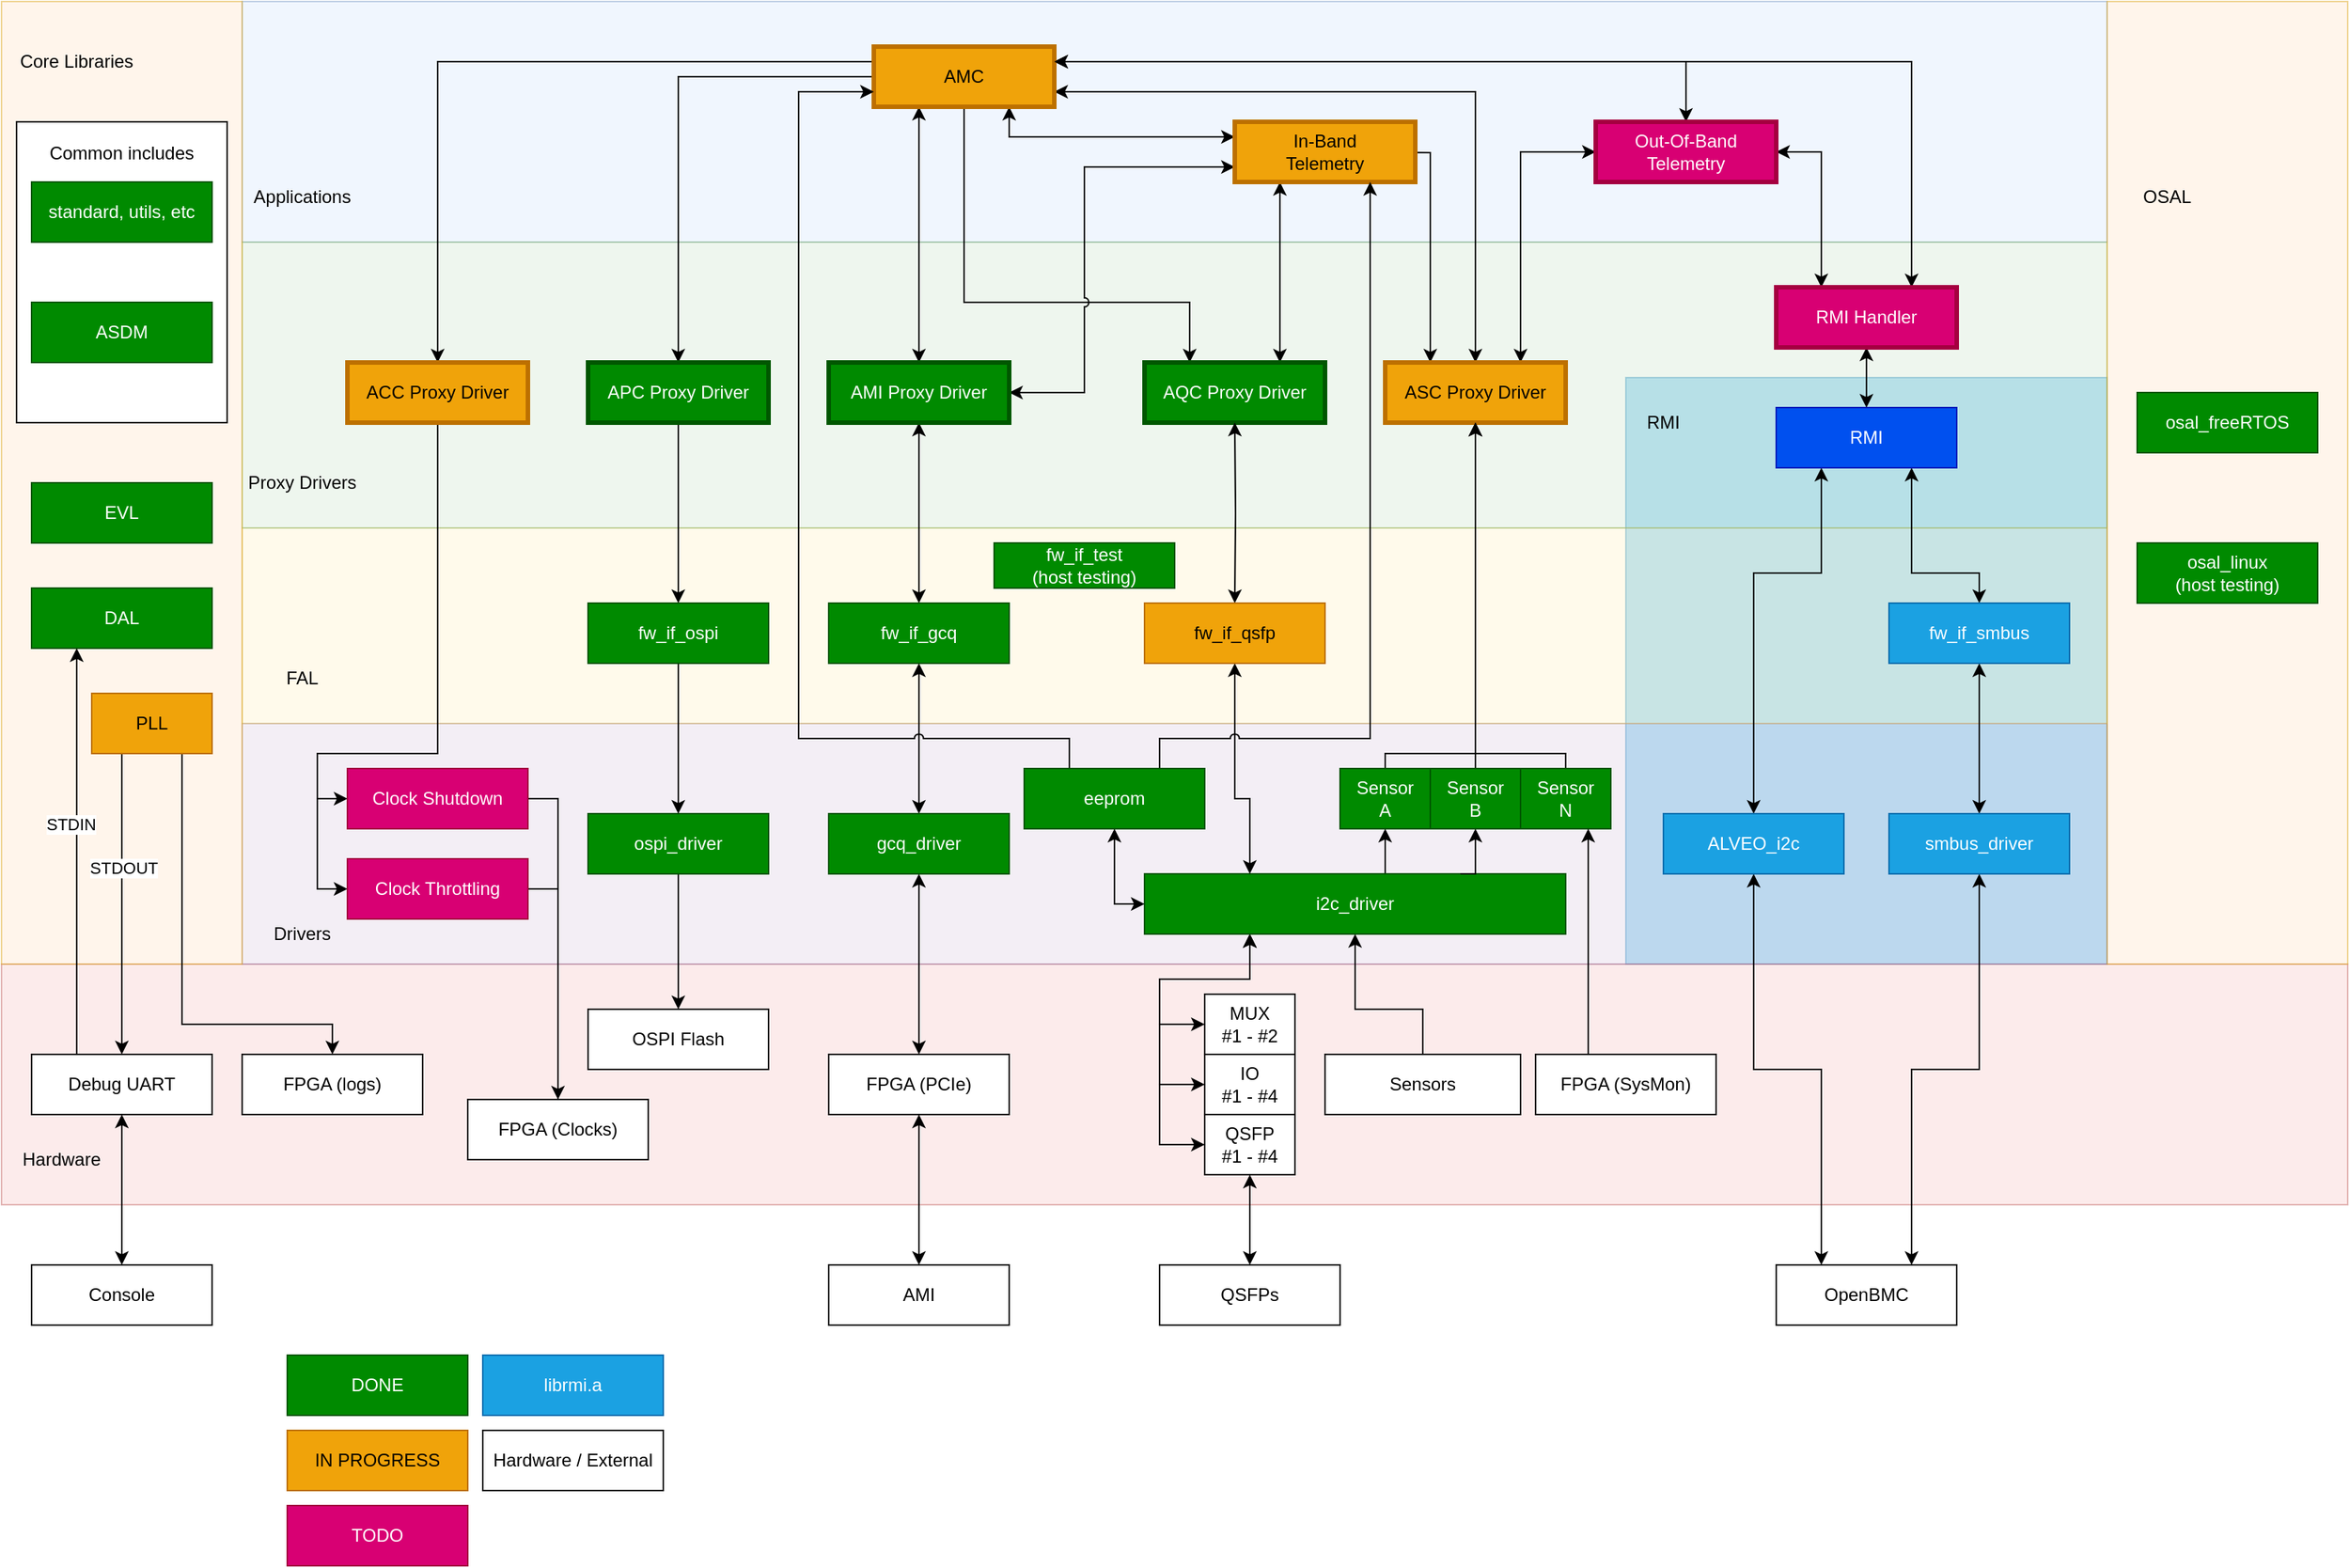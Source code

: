 <mxfile version="21.7.5" type="device">
  <diagram name="Page-1" id="Su-qgxizw550AA2JrJeI">
    <mxGraphModel dx="2458" dy="1188" grid="1" gridSize="10" guides="1" tooltips="1" connect="1" arrows="1" fold="1" page="0" pageScale="1" pageWidth="850" pageHeight="1100" math="0" shadow="0">
      <root>
        <mxCell id="0" />
        <mxCell id="1" parent="0" />
        <mxCell id="9PA5BvaVQ5GI3hkSQsrU-1" value="" style="rounded=0;whiteSpace=wrap;html=1;fillColor=#1ba1e2;strokeColor=#006EAF;opacity=40;fontColor=#ffffff;" vertex="1" parent="1">
          <mxGeometry x="840" y="320" width="320" height="390" as="geometry" />
        </mxCell>
        <mxCell id="9PA5BvaVQ5GI3hkSQsrU-2" value="" style="rounded=0;whiteSpace=wrap;html=1;fillColor=#f8cecc;opacity=40;strokeColor=#b85450;" vertex="1" parent="1">
          <mxGeometry x="-240" y="710" width="1560" height="160" as="geometry" />
        </mxCell>
        <mxCell id="9PA5BvaVQ5GI3hkSQsrU-3" value="" style="rounded=0;whiteSpace=wrap;html=1;fillColor=#dae8fc;opacity=40;strokeColor=#6c8ebf;" vertex="1" parent="1">
          <mxGeometry x="-80" y="70" width="1240" height="160" as="geometry" />
        </mxCell>
        <mxCell id="9PA5BvaVQ5GI3hkSQsrU-4" value="" style="rounded=0;whiteSpace=wrap;html=1;fillColor=#e1d5e7;opacity=40;strokeColor=#9673a6;" vertex="1" parent="1">
          <mxGeometry x="-80" y="550" width="1240" height="160" as="geometry" />
        </mxCell>
        <mxCell id="9PA5BvaVQ5GI3hkSQsrU-5" value="" style="rounded=0;whiteSpace=wrap;html=1;fillColor=#fff2cc;opacity=40;strokeColor=#d6b656;" vertex="1" parent="1">
          <mxGeometry x="-80" y="420" width="1240" height="130" as="geometry" />
        </mxCell>
        <mxCell id="9PA5BvaVQ5GI3hkSQsrU-6" value="" style="rounded=0;whiteSpace=wrap;html=1;fillColor=#d5e8d4;opacity=40;strokeColor=#82b366;" vertex="1" parent="1">
          <mxGeometry x="-80" y="230" width="1240" height="190" as="geometry" />
        </mxCell>
        <mxCell id="9PA5BvaVQ5GI3hkSQsrU-7" style="edgeStyle=orthogonalEdgeStyle;rounded=0;orthogonalLoop=1;jettySize=auto;html=1;exitX=0;exitY=0.25;exitDx=0;exitDy=0;entryX=0.5;entryY=0;entryDx=0;entryDy=0;" edge="1" parent="1" source="9PA5BvaVQ5GI3hkSQsrU-16" target="9PA5BvaVQ5GI3hkSQsrU-19">
          <mxGeometry relative="1" as="geometry" />
        </mxCell>
        <mxCell id="9PA5BvaVQ5GI3hkSQsrU-8" style="edgeStyle=orthogonalEdgeStyle;rounded=0;orthogonalLoop=1;jettySize=auto;html=1;exitX=0.25;exitY=1;exitDx=0;exitDy=0;entryX=0.5;entryY=0;entryDx=0;entryDy=0;startArrow=classic;startFill=1;" edge="1" parent="1" source="9PA5BvaVQ5GI3hkSQsrU-16" target="9PA5BvaVQ5GI3hkSQsrU-24">
          <mxGeometry relative="1" as="geometry" />
        </mxCell>
        <mxCell id="9PA5BvaVQ5GI3hkSQsrU-9" style="edgeStyle=orthogonalEdgeStyle;rounded=0;orthogonalLoop=1;jettySize=auto;html=1;exitX=0.5;exitY=1;exitDx=0;exitDy=0;entryX=0.25;entryY=0;entryDx=0;entryDy=0;startArrow=none;startFill=0;" edge="1" parent="1" source="9PA5BvaVQ5GI3hkSQsrU-16" target="9PA5BvaVQ5GI3hkSQsrU-55">
          <mxGeometry relative="1" as="geometry">
            <Array as="points">
              <mxPoint x="400" y="270" />
              <mxPoint x="550" y="270" />
            </Array>
          </mxGeometry>
        </mxCell>
        <mxCell id="9PA5BvaVQ5GI3hkSQsrU-10" style="edgeStyle=orthogonalEdgeStyle;rounded=0;orthogonalLoop=1;jettySize=auto;html=1;exitX=0;exitY=0.25;exitDx=0;exitDy=0;entryX=0.5;entryY=0;entryDx=0;entryDy=0;" edge="1" parent="1" source="9PA5BvaVQ5GI3hkSQsrU-16" target="9PA5BvaVQ5GI3hkSQsrU-26">
          <mxGeometry relative="1" as="geometry">
            <Array as="points">
              <mxPoint x="340" y="120" />
              <mxPoint x="210" y="120" />
            </Array>
          </mxGeometry>
        </mxCell>
        <mxCell id="9PA5BvaVQ5GI3hkSQsrU-11" style="edgeStyle=orthogonalEdgeStyle;rounded=0;orthogonalLoop=1;jettySize=auto;html=1;exitX=1;exitY=0.5;exitDx=0;exitDy=0;entryX=0.25;entryY=0;entryDx=0;entryDy=0;startArrow=classic;startFill=1;" edge="1" parent="1" source="9PA5BvaVQ5GI3hkSQsrU-77" target="9PA5BvaVQ5GI3hkSQsrU-66">
          <mxGeometry relative="1" as="geometry">
            <Array as="points">
              <mxPoint x="970" y="170" />
            </Array>
          </mxGeometry>
        </mxCell>
        <mxCell id="9PA5BvaVQ5GI3hkSQsrU-12" style="edgeStyle=orthogonalEdgeStyle;rounded=0;orthogonalLoop=1;jettySize=auto;html=1;exitX=1;exitY=0.5;exitDx=0;exitDy=0;entryX=0.25;entryY=0;entryDx=0;entryDy=0;startArrow=classic;startFill=1;" edge="1" parent="1" target="9PA5BvaVQ5GI3hkSQsrU-21">
          <mxGeometry relative="1" as="geometry">
            <mxPoint x="660" y="170" as="sourcePoint" />
          </mxGeometry>
        </mxCell>
        <mxCell id="9PA5BvaVQ5GI3hkSQsrU-13" style="edgeStyle=orthogonalEdgeStyle;rounded=0;orthogonalLoop=1;jettySize=auto;html=1;exitX=1;exitY=0.25;exitDx=0;exitDy=0;startArrow=classic;startFill=1;" edge="1" parent="1" source="9PA5BvaVQ5GI3hkSQsrU-16" target="9PA5BvaVQ5GI3hkSQsrU-77">
          <mxGeometry relative="1" as="geometry" />
        </mxCell>
        <mxCell id="9PA5BvaVQ5GI3hkSQsrU-14" style="edgeStyle=orthogonalEdgeStyle;rounded=0;jumpStyle=arc;orthogonalLoop=1;jettySize=auto;html=1;exitX=0.75;exitY=1;exitDx=0;exitDy=0;entryX=0;entryY=0.25;entryDx=0;entryDy=0;startArrow=classic;startFill=1;" edge="1" parent="1" source="9PA5BvaVQ5GI3hkSQsrU-16" target="9PA5BvaVQ5GI3hkSQsrU-76">
          <mxGeometry relative="1" as="geometry" />
        </mxCell>
        <mxCell id="9PA5BvaVQ5GI3hkSQsrU-15" style="edgeStyle=orthogonalEdgeStyle;rounded=0;jumpStyle=arc;orthogonalLoop=1;jettySize=auto;html=1;exitX=1;exitY=0.75;exitDx=0;exitDy=0;entryX=0.5;entryY=0;entryDx=0;entryDy=0;startArrow=classic;startFill=1;" edge="1" parent="1" source="9PA5BvaVQ5GI3hkSQsrU-16" target="9PA5BvaVQ5GI3hkSQsrU-21">
          <mxGeometry relative="1" as="geometry" />
        </mxCell>
        <mxCell id="9PA5BvaVQ5GI3hkSQsrU-16" value="AMC" style="rounded=0;whiteSpace=wrap;html=1;strokeColor=#BD7000;strokeWidth=3;fillColor=#f0a30a;fontColor=#000000;" vertex="1" parent="1">
          <mxGeometry x="340" y="100" width="120" height="40" as="geometry" />
        </mxCell>
        <mxCell id="9PA5BvaVQ5GI3hkSQsrU-17" style="edgeStyle=orthogonalEdgeStyle;rounded=0;orthogonalLoop=1;jettySize=auto;html=1;exitX=0.5;exitY=1;exitDx=0;exitDy=0;entryX=0;entryY=0.5;entryDx=0;entryDy=0;" edge="1" parent="1" source="9PA5BvaVQ5GI3hkSQsrU-19" target="9PA5BvaVQ5GI3hkSQsrU-78">
          <mxGeometry relative="1" as="geometry">
            <Array as="points">
              <mxPoint x="50" y="570" />
              <mxPoint x="-30" y="570" />
              <mxPoint x="-30" y="600" />
            </Array>
            <mxPoint x="-10" y="610" as="targetPoint" />
          </mxGeometry>
        </mxCell>
        <mxCell id="9PA5BvaVQ5GI3hkSQsrU-18" style="edgeStyle=orthogonalEdgeStyle;rounded=0;orthogonalLoop=1;jettySize=auto;html=1;exitX=0.5;exitY=1;exitDx=0;exitDy=0;entryX=0;entryY=0.5;entryDx=0;entryDy=0;" edge="1" parent="1" source="9PA5BvaVQ5GI3hkSQsrU-19" target="9PA5BvaVQ5GI3hkSQsrU-29">
          <mxGeometry relative="1" as="geometry">
            <Array as="points">
              <mxPoint x="50" y="570" />
              <mxPoint x="-30" y="570" />
              <mxPoint x="-30" y="660" />
            </Array>
          </mxGeometry>
        </mxCell>
        <mxCell id="9PA5BvaVQ5GI3hkSQsrU-19" value="ACC Proxy Driver" style="rounded=0;whiteSpace=wrap;html=1;strokeWidth=3;strokeColor=#BD7000;fillColor=#f0a30a;fontColor=#000000;" vertex="1" parent="1">
          <mxGeometry x="-10" y="310" width="120" height="40" as="geometry" />
        </mxCell>
        <mxCell id="9PA5BvaVQ5GI3hkSQsrU-20" style="edgeStyle=orthogonalEdgeStyle;rounded=0;orthogonalLoop=1;jettySize=auto;html=1;exitX=0.75;exitY=0;exitDx=0;exitDy=0;entryX=0;entryY=0.5;entryDx=0;entryDy=0;startArrow=classic;startFill=1;" edge="1" parent="1" source="9PA5BvaVQ5GI3hkSQsrU-21" target="9PA5BvaVQ5GI3hkSQsrU-77">
          <mxGeometry relative="1" as="geometry">
            <mxPoint x="820" y="170" as="targetPoint" />
          </mxGeometry>
        </mxCell>
        <mxCell id="9PA5BvaVQ5GI3hkSQsrU-21" value="ASC Proxy Driver" style="rounded=0;whiteSpace=wrap;html=1;strokeWidth=3;strokeColor=#BD7000;fillColor=#f0a30a;fontColor=#000000;" vertex="1" parent="1">
          <mxGeometry x="680" y="310" width="120" height="40" as="geometry" />
        </mxCell>
        <mxCell id="9PA5BvaVQ5GI3hkSQsrU-22" style="edgeStyle=orthogonalEdgeStyle;rounded=0;orthogonalLoop=1;jettySize=auto;html=1;exitX=0.5;exitY=1;exitDx=0;exitDy=0;entryX=0.5;entryY=0;entryDx=0;entryDy=0;startArrow=classic;startFill=1;" edge="1" parent="1" source="9PA5BvaVQ5GI3hkSQsrU-24" target="9PA5BvaVQ5GI3hkSQsrU-34">
          <mxGeometry relative="1" as="geometry" />
        </mxCell>
        <mxCell id="9PA5BvaVQ5GI3hkSQsrU-23" style="edgeStyle=orthogonalEdgeStyle;rounded=0;orthogonalLoop=1;jettySize=auto;html=1;exitX=1;exitY=0.5;exitDx=0;exitDy=0;entryX=0;entryY=0.75;entryDx=0;entryDy=0;jumpStyle=arc;startArrow=classic;startFill=1;" edge="1" parent="1" source="9PA5BvaVQ5GI3hkSQsrU-24" target="9PA5BvaVQ5GI3hkSQsrU-76">
          <mxGeometry relative="1" as="geometry">
            <Array as="points">
              <mxPoint x="480" y="330" />
              <mxPoint x="480" y="180" />
            </Array>
          </mxGeometry>
        </mxCell>
        <mxCell id="9PA5BvaVQ5GI3hkSQsrU-24" value="AMI Proxy Driver" style="rounded=0;whiteSpace=wrap;html=1;strokeWidth=3;strokeColor=default;" vertex="1" parent="1">
          <mxGeometry x="310" y="310" width="120" height="40" as="geometry" />
        </mxCell>
        <mxCell id="9PA5BvaVQ5GI3hkSQsrU-25" style="edgeStyle=orthogonalEdgeStyle;rounded=0;orthogonalLoop=1;jettySize=auto;html=1;exitX=0.5;exitY=1;exitDx=0;exitDy=0;entryX=0.5;entryY=0;entryDx=0;entryDy=0;" edge="1" parent="1" source="9PA5BvaVQ5GI3hkSQsrU-26" target="9PA5BvaVQ5GI3hkSQsrU-46">
          <mxGeometry relative="1" as="geometry" />
        </mxCell>
        <mxCell id="9PA5BvaVQ5GI3hkSQsrU-26" value="APC Proxy Driver" style="rounded=0;whiteSpace=wrap;html=1;strokeWidth=3;strokeColor=#005700;fillColor=#008a00;fontColor=#ffffff;" vertex="1" parent="1">
          <mxGeometry x="150" y="310" width="120" height="40" as="geometry" />
        </mxCell>
        <mxCell id="9PA5BvaVQ5GI3hkSQsrU-27" style="edgeStyle=orthogonalEdgeStyle;rounded=0;orthogonalLoop=1;jettySize=auto;html=1;exitX=1;exitY=0.5;exitDx=0;exitDy=0;entryX=0.5;entryY=0;entryDx=0;entryDy=0;" edge="1" parent="1" source="9PA5BvaVQ5GI3hkSQsrU-78" target="9PA5BvaVQ5GI3hkSQsrU-79">
          <mxGeometry relative="1" as="geometry">
            <Array as="points">
              <mxPoint x="130" y="600" />
            </Array>
            <mxPoint x="110" y="610" as="sourcePoint" />
            <mxPoint x="50" y="770" as="targetPoint" />
          </mxGeometry>
        </mxCell>
        <mxCell id="9PA5BvaVQ5GI3hkSQsrU-28" style="edgeStyle=orthogonalEdgeStyle;rounded=0;orthogonalLoop=1;jettySize=auto;html=1;exitX=1;exitY=0.5;exitDx=0;exitDy=0;entryX=0.5;entryY=0;entryDx=0;entryDy=0;" edge="1" parent="1" source="9PA5BvaVQ5GI3hkSQsrU-29" target="9PA5BvaVQ5GI3hkSQsrU-79">
          <mxGeometry relative="1" as="geometry">
            <Array as="points">
              <mxPoint x="130" y="660" />
              <mxPoint x="130" y="810" />
            </Array>
            <mxPoint x="50" y="770" as="targetPoint" />
          </mxGeometry>
        </mxCell>
        <mxCell id="9PA5BvaVQ5GI3hkSQsrU-29" value="Clock Throttling" style="rounded=0;whiteSpace=wrap;html=1;fillColor=#d80073;fontColor=#ffffff;strokeColor=#A50040;" vertex="1" parent="1">
          <mxGeometry x="-10" y="640" width="120" height="40" as="geometry" />
        </mxCell>
        <mxCell id="9PA5BvaVQ5GI3hkSQsrU-30" style="edgeStyle=orthogonalEdgeStyle;rounded=0;orthogonalLoop=1;jettySize=auto;html=1;exitX=0.25;exitY=1;exitDx=0;exitDy=0;startArrow=classic;startFill=1;entryX=0.5;entryY=0;entryDx=0;entryDy=0;" edge="1" parent="1" source="9PA5BvaVQ5GI3hkSQsrU-32" target="9PA5BvaVQ5GI3hkSQsrU-38">
          <mxGeometry relative="1" as="geometry">
            <Array as="points">
              <mxPoint x="970" y="450" />
              <mxPoint x="925" y="450" />
            </Array>
            <mxPoint x="925" y="470" as="targetPoint" />
          </mxGeometry>
        </mxCell>
        <mxCell id="9PA5BvaVQ5GI3hkSQsrU-31" style="edgeStyle=orthogonalEdgeStyle;rounded=0;orthogonalLoop=1;jettySize=auto;html=1;exitX=0.75;exitY=1;exitDx=0;exitDy=0;startArrow=classic;startFill=1;entryX=0.5;entryY=0;entryDx=0;entryDy=0;" edge="1" parent="1" source="9PA5BvaVQ5GI3hkSQsrU-32" target="9PA5BvaVQ5GI3hkSQsrU-40">
          <mxGeometry relative="1" as="geometry">
            <Array as="points">
              <mxPoint x="1030" y="450" />
              <mxPoint x="1075" y="450" />
            </Array>
          </mxGeometry>
        </mxCell>
        <mxCell id="9PA5BvaVQ5GI3hkSQsrU-32" value="RMI" style="rounded=0;whiteSpace=wrap;html=1;fillColor=#0050ef;strokeColor=#001DBC;fontColor=#ffffff;" vertex="1" parent="1">
          <mxGeometry x="940" y="340" width="120" height="40" as="geometry" />
        </mxCell>
        <mxCell id="9PA5BvaVQ5GI3hkSQsrU-33" style="edgeStyle=orthogonalEdgeStyle;rounded=0;orthogonalLoop=1;jettySize=auto;html=1;exitX=0.5;exitY=1;exitDx=0;exitDy=0;entryX=0.5;entryY=0;entryDx=0;entryDy=0;startArrow=classic;startFill=1;" edge="1" parent="1" source="9PA5BvaVQ5GI3hkSQsrU-34" target="9PA5BvaVQ5GI3hkSQsrU-36">
          <mxGeometry relative="1" as="geometry" />
        </mxCell>
        <mxCell id="9PA5BvaVQ5GI3hkSQsrU-34" value="fw_if_gcq" style="rounded=0;whiteSpace=wrap;html=1;fillColor=#008a00;fontColor=#ffffff;strokeColor=#005700;" vertex="1" parent="1">
          <mxGeometry x="310" y="470" width="120" height="40" as="geometry" />
        </mxCell>
        <mxCell id="9PA5BvaVQ5GI3hkSQsrU-35" style="edgeStyle=orthogonalEdgeStyle;rounded=0;orthogonalLoop=1;jettySize=auto;html=1;exitX=0.5;exitY=1;exitDx=0;exitDy=0;entryX=0.5;entryY=0;entryDx=0;entryDy=0;startArrow=classic;startFill=1;" edge="1" parent="1" source="9PA5BvaVQ5GI3hkSQsrU-36" target="9PA5BvaVQ5GI3hkSQsrU-59">
          <mxGeometry relative="1" as="geometry" />
        </mxCell>
        <mxCell id="9PA5BvaVQ5GI3hkSQsrU-36" value="gcq_driver" style="rounded=0;whiteSpace=wrap;html=1;fillColor=#008a00;fontColor=#ffffff;strokeColor=#005700;" vertex="1" parent="1">
          <mxGeometry x="310" y="610" width="120" height="40" as="geometry" />
        </mxCell>
        <mxCell id="9PA5BvaVQ5GI3hkSQsrU-37" style="edgeStyle=orthogonalEdgeStyle;rounded=0;orthogonalLoop=1;jettySize=auto;html=1;exitX=0.5;exitY=1;exitDx=0;exitDy=0;entryX=0.25;entryY=0;entryDx=0;entryDy=0;startArrow=classic;startFill=1;" edge="1" parent="1" source="9PA5BvaVQ5GI3hkSQsrU-38" target="9PA5BvaVQ5GI3hkSQsrU-60">
          <mxGeometry relative="1" as="geometry" />
        </mxCell>
        <mxCell id="9PA5BvaVQ5GI3hkSQsrU-38" value="ALVEO_i2c" style="rounded=0;whiteSpace=wrap;html=1;fillColor=#1ba1e2;fontColor=#ffffff;strokeColor=#006EAF;" vertex="1" parent="1">
          <mxGeometry x="865" y="610" width="120" height="40" as="geometry" />
        </mxCell>
        <mxCell id="9PA5BvaVQ5GI3hkSQsrU-39" style="edgeStyle=orthogonalEdgeStyle;rounded=0;orthogonalLoop=1;jettySize=auto;html=1;exitX=0.5;exitY=1;exitDx=0;exitDy=0;entryX=0.5;entryY=0;entryDx=0;entryDy=0;startArrow=classic;startFill=1;" edge="1" parent="1" source="9PA5BvaVQ5GI3hkSQsrU-40" target="9PA5BvaVQ5GI3hkSQsrU-42">
          <mxGeometry relative="1" as="geometry" />
        </mxCell>
        <mxCell id="9PA5BvaVQ5GI3hkSQsrU-40" value="fw_if_smbus" style="rounded=0;whiteSpace=wrap;html=1;fillColor=#1ba1e2;fontColor=#ffffff;strokeColor=#006EAF;" vertex="1" parent="1">
          <mxGeometry x="1015" y="470" width="120" height="40" as="geometry" />
        </mxCell>
        <mxCell id="9PA5BvaVQ5GI3hkSQsrU-41" style="edgeStyle=orthogonalEdgeStyle;rounded=0;orthogonalLoop=1;jettySize=auto;html=1;exitX=0.5;exitY=1;exitDx=0;exitDy=0;entryX=0.75;entryY=0;entryDx=0;entryDy=0;startArrow=classic;startFill=1;" edge="1" parent="1" source="9PA5BvaVQ5GI3hkSQsrU-42" target="9PA5BvaVQ5GI3hkSQsrU-60">
          <mxGeometry relative="1" as="geometry">
            <Array as="points">
              <mxPoint x="1075" y="780" />
              <mxPoint x="1030" y="780" />
            </Array>
          </mxGeometry>
        </mxCell>
        <mxCell id="9PA5BvaVQ5GI3hkSQsrU-42" value="smbus_driver" style="rounded=0;whiteSpace=wrap;html=1;fillColor=#1ba1e2;fontColor=#ffffff;strokeColor=#006EAF;" vertex="1" parent="1">
          <mxGeometry x="1015" y="610" width="120" height="40" as="geometry" />
        </mxCell>
        <mxCell id="9PA5BvaVQ5GI3hkSQsrU-43" style="edgeStyle=orthogonalEdgeStyle;rounded=0;orthogonalLoop=1;jettySize=auto;html=1;exitX=0.5;exitY=1;exitDx=0;exitDy=0;entryX=0.5;entryY=0;entryDx=0;entryDy=0;" edge="1" parent="1" source="9PA5BvaVQ5GI3hkSQsrU-44" target="9PA5BvaVQ5GI3hkSQsrU-80">
          <mxGeometry relative="1" as="geometry">
            <mxPoint x="210" y="770" as="targetPoint" />
          </mxGeometry>
        </mxCell>
        <mxCell id="9PA5BvaVQ5GI3hkSQsrU-44" value="ospi_driver" style="rounded=0;whiteSpace=wrap;html=1;fillColor=#008a00;fontColor=#ffffff;strokeColor=#005700;" vertex="1" parent="1">
          <mxGeometry x="150" y="610" width="120" height="40" as="geometry" />
        </mxCell>
        <mxCell id="9PA5BvaVQ5GI3hkSQsrU-45" style="edgeStyle=orthogonalEdgeStyle;rounded=0;orthogonalLoop=1;jettySize=auto;html=1;exitX=0.5;exitY=1;exitDx=0;exitDy=0;entryX=0.5;entryY=0;entryDx=0;entryDy=0;" edge="1" parent="1" source="9PA5BvaVQ5GI3hkSQsrU-46" target="9PA5BvaVQ5GI3hkSQsrU-44">
          <mxGeometry relative="1" as="geometry" />
        </mxCell>
        <mxCell id="9PA5BvaVQ5GI3hkSQsrU-46" value="fw_if_ospi" style="rounded=0;whiteSpace=wrap;html=1;fillColor=#008a00;fontColor=#ffffff;strokeColor=#005700;" vertex="1" parent="1">
          <mxGeometry x="150" y="470" width="120" height="40" as="geometry" />
        </mxCell>
        <mxCell id="9PA5BvaVQ5GI3hkSQsrU-47" value="Applications" style="text;html=1;strokeColor=none;fillColor=none;align=center;verticalAlign=middle;whiteSpace=wrap;rounded=0;" vertex="1" parent="1">
          <mxGeometry x="-80" y="190" width="80" height="20" as="geometry" />
        </mxCell>
        <mxCell id="9PA5BvaVQ5GI3hkSQsrU-48" value="Proxy Drivers" style="text;html=1;strokeColor=none;fillColor=none;align=center;verticalAlign=middle;whiteSpace=wrap;rounded=0;" vertex="1" parent="1">
          <mxGeometry x="-80" y="380" width="80" height="20" as="geometry" />
        </mxCell>
        <mxCell id="9PA5BvaVQ5GI3hkSQsrU-49" value="FAL" style="text;html=1;strokeColor=none;fillColor=none;align=center;verticalAlign=middle;whiteSpace=wrap;rounded=0;" vertex="1" parent="1">
          <mxGeometry x="-80" y="510" width="80" height="20" as="geometry" />
        </mxCell>
        <mxCell id="9PA5BvaVQ5GI3hkSQsrU-50" value="Drivers" style="text;html=1;strokeColor=none;fillColor=none;align=center;verticalAlign=middle;whiteSpace=wrap;rounded=0;" vertex="1" parent="1">
          <mxGeometry x="-80" y="680" width="80" height="20" as="geometry" />
        </mxCell>
        <mxCell id="9PA5BvaVQ5GI3hkSQsrU-51" value="" style="rounded=0;whiteSpace=wrap;html=1;fillColor=#ffe6cc;opacity=40;strokeColor=#d79b00;" vertex="1" parent="1">
          <mxGeometry x="1160" y="70" width="160" height="640" as="geometry" />
        </mxCell>
        <mxCell id="9PA5BvaVQ5GI3hkSQsrU-52" value="OSAL" style="text;html=1;strokeColor=none;fillColor=none;align=center;verticalAlign=middle;whiteSpace=wrap;rounded=0;" vertex="1" parent="1">
          <mxGeometry x="1160" y="190" width="80" height="20" as="geometry" />
        </mxCell>
        <mxCell id="9PA5BvaVQ5GI3hkSQsrU-53" value="osal_freeRTOS" style="rounded=0;whiteSpace=wrap;html=1;fillColor=#008a00;fontColor=#ffffff;strokeColor=#005700;" vertex="1" parent="1">
          <mxGeometry x="1180" y="330" width="120" height="40" as="geometry" />
        </mxCell>
        <mxCell id="9PA5BvaVQ5GI3hkSQsrU-54" style="edgeStyle=orthogonalEdgeStyle;rounded=0;orthogonalLoop=1;jettySize=auto;html=1;exitX=0.75;exitY=0;exitDx=0;exitDy=0;entryX=0.25;entryY=1;entryDx=0;entryDy=0;startArrow=classic;startFill=1;jumpStyle=arc;" edge="1" parent="1" source="9PA5BvaVQ5GI3hkSQsrU-55" target="9PA5BvaVQ5GI3hkSQsrU-76">
          <mxGeometry relative="1" as="geometry" />
        </mxCell>
        <mxCell id="9PA5BvaVQ5GI3hkSQsrU-55" value="AQC Proxy Driver" style="rounded=0;whiteSpace=wrap;html=1;strokeWidth=3;fillColor=#008a00;fontColor=#ffffff;strokeColor=#005700;" vertex="1" parent="1">
          <mxGeometry x="520" y="310" width="120" height="40" as="geometry" />
        </mxCell>
        <mxCell id="9PA5BvaVQ5GI3hkSQsrU-56" value="Hardware" style="text;html=1;strokeColor=none;fillColor=none;align=center;verticalAlign=middle;whiteSpace=wrap;rounded=0;" vertex="1" parent="1">
          <mxGeometry x="-240" y="830" width="80" height="20" as="geometry" />
        </mxCell>
        <mxCell id="9PA5BvaVQ5GI3hkSQsrU-57" value="IO&lt;br&gt;#1 - #4" style="rounded=0;whiteSpace=wrap;html=1;" vertex="1" parent="1">
          <mxGeometry x="560" y="770" width="60" height="40" as="geometry" />
        </mxCell>
        <mxCell id="9PA5BvaVQ5GI3hkSQsrU-58" style="edgeStyle=orthogonalEdgeStyle;rounded=0;orthogonalLoop=1;jettySize=auto;html=1;exitX=0.5;exitY=1;exitDx=0;exitDy=0;entryX=0.5;entryY=0;entryDx=0;entryDy=0;startArrow=classic;startFill=1;" edge="1" parent="1" source="9PA5BvaVQ5GI3hkSQsrU-59" target="9PA5BvaVQ5GI3hkSQsrU-63">
          <mxGeometry relative="1" as="geometry" />
        </mxCell>
        <mxCell id="9PA5BvaVQ5GI3hkSQsrU-59" value="FPGA (PCIe)" style="rounded=0;whiteSpace=wrap;html=1;" vertex="1" parent="1">
          <mxGeometry x="310" y="770" width="120" height="40" as="geometry" />
        </mxCell>
        <mxCell id="9PA5BvaVQ5GI3hkSQsrU-60" value="OpenBMC" style="rounded=0;whiteSpace=wrap;html=1;" vertex="1" parent="1">
          <mxGeometry x="940" y="910" width="120" height="40" as="geometry" />
        </mxCell>
        <mxCell id="9PA5BvaVQ5GI3hkSQsrU-61" style="edgeStyle=orthogonalEdgeStyle;rounded=0;orthogonalLoop=1;jettySize=auto;html=1;exitX=0.5;exitY=1;exitDx=0;exitDy=0;entryX=0.5;entryY=0;entryDx=0;entryDy=0;startArrow=classic;startFill=1;" edge="1" parent="1" source="9PA5BvaVQ5GI3hkSQsrU-62" target="9PA5BvaVQ5GI3hkSQsrU-107">
          <mxGeometry relative="1" as="geometry" />
        </mxCell>
        <mxCell id="9PA5BvaVQ5GI3hkSQsrU-62" value="QSFP&lt;br&gt;#1 - #4" style="rounded=0;whiteSpace=wrap;html=1;" vertex="1" parent="1">
          <mxGeometry x="560" y="810" width="60" height="40" as="geometry" />
        </mxCell>
        <mxCell id="9PA5BvaVQ5GI3hkSQsrU-63" value="AMI" style="rounded=0;whiteSpace=wrap;html=1;" vertex="1" parent="1">
          <mxGeometry x="310" y="910" width="120" height="40" as="geometry" />
        </mxCell>
        <mxCell id="9PA5BvaVQ5GI3hkSQsrU-64" style="edgeStyle=orthogonalEdgeStyle;rounded=0;orthogonalLoop=1;jettySize=auto;html=1;exitX=0.5;exitY=1;exitDx=0;exitDy=0;entryX=0.5;entryY=0;entryDx=0;entryDy=0;startArrow=classic;startFill=1;" edge="1" parent="1" source="9PA5BvaVQ5GI3hkSQsrU-66" target="9PA5BvaVQ5GI3hkSQsrU-32">
          <mxGeometry relative="1" as="geometry" />
        </mxCell>
        <mxCell id="9PA5BvaVQ5GI3hkSQsrU-65" style="edgeStyle=orthogonalEdgeStyle;rounded=0;orthogonalLoop=1;jettySize=auto;html=1;exitX=0.75;exitY=0;exitDx=0;exitDy=0;entryX=1;entryY=0.25;entryDx=0;entryDy=0;startArrow=classic;startFill=1;" edge="1" parent="1" source="9PA5BvaVQ5GI3hkSQsrU-66" target="9PA5BvaVQ5GI3hkSQsrU-16">
          <mxGeometry relative="1" as="geometry" />
        </mxCell>
        <mxCell id="9PA5BvaVQ5GI3hkSQsrU-66" value="RMI Handler" style="rounded=0;whiteSpace=wrap;html=1;fillColor=#d80073;strokeColor=#A50040;strokeWidth=3;perimeterSpacing=0;fontColor=#ffffff;" vertex="1" parent="1">
          <mxGeometry x="940" y="260" width="120" height="40" as="geometry" />
        </mxCell>
        <mxCell id="9PA5BvaVQ5GI3hkSQsrU-67" value="" style="rounded=0;whiteSpace=wrap;html=1;fillColor=#ffe6cc;opacity=40;strokeColor=#d79b00;" vertex="1" parent="1">
          <mxGeometry x="-240" y="70" width="160" height="640" as="geometry" />
        </mxCell>
        <mxCell id="9PA5BvaVQ5GI3hkSQsrU-68" value="Core Libraries" style="text;html=1;strokeColor=none;fillColor=none;align=center;verticalAlign=middle;whiteSpace=wrap;rounded=0;" vertex="1" parent="1">
          <mxGeometry x="-240" y="100" width="100" height="20" as="geometry" />
        </mxCell>
        <mxCell id="9PA5BvaVQ5GI3hkSQsrU-69" style="edgeStyle=orthogonalEdgeStyle;rounded=0;orthogonalLoop=1;jettySize=auto;html=1;exitX=0.75;exitY=1;exitDx=0;exitDy=0;entryX=0.5;entryY=0;entryDx=0;entryDy=0;" edge="1" parent="1" source="9PA5BvaVQ5GI3hkSQsrU-72" target="9PA5BvaVQ5GI3hkSQsrU-73">
          <mxGeometry relative="1" as="geometry">
            <Array as="points">
              <mxPoint x="-120" y="750" />
              <mxPoint x="-20" y="750" />
            </Array>
          </mxGeometry>
        </mxCell>
        <mxCell id="9PA5BvaVQ5GI3hkSQsrU-70" style="edgeStyle=orthogonalEdgeStyle;rounded=0;orthogonalLoop=1;jettySize=auto;html=1;exitX=0.25;exitY=1;exitDx=0;exitDy=0;entryX=0.5;entryY=0;entryDx=0;entryDy=0;startArrow=none;startFill=0;" edge="1" parent="1" source="9PA5BvaVQ5GI3hkSQsrU-72" target="9PA5BvaVQ5GI3hkSQsrU-122">
          <mxGeometry relative="1" as="geometry" />
        </mxCell>
        <mxCell id="9PA5BvaVQ5GI3hkSQsrU-71" value="STDOUT" style="edgeLabel;html=1;align=center;verticalAlign=middle;resizable=0;points=[];" vertex="1" connectable="0" parent="9PA5BvaVQ5GI3hkSQsrU-70">
          <mxGeometry x="-0.247" y="1" relative="1" as="geometry">
            <mxPoint as="offset" />
          </mxGeometry>
        </mxCell>
        <mxCell id="9PA5BvaVQ5GI3hkSQsrU-72" value="PLL" style="rounded=0;whiteSpace=wrap;html=1;fillColor=#f0a30a;fontColor=#000000;strokeColor=#BD7000;" vertex="1" parent="1">
          <mxGeometry x="-180" y="530" width="80" height="40" as="geometry" />
        </mxCell>
        <mxCell id="9PA5BvaVQ5GI3hkSQsrU-73" value="FPGA (logs)" style="rounded=0;whiteSpace=wrap;html=1;" vertex="1" parent="1">
          <mxGeometry x="-80" y="770" width="120" height="40" as="geometry" />
        </mxCell>
        <mxCell id="9PA5BvaVQ5GI3hkSQsrU-74" value="RMI" style="text;html=1;strokeColor=none;fillColor=none;align=center;verticalAlign=middle;whiteSpace=wrap;rounded=0;" vertex="1" parent="1">
          <mxGeometry x="840" y="340" width="50" height="20" as="geometry" />
        </mxCell>
        <mxCell id="9PA5BvaVQ5GI3hkSQsrU-75" value="AEL" style="rounded=0;whiteSpace=wrap;html=1;" vertex="1" parent="1">
          <mxGeometry x="-220" y="390" width="120" height="40" as="geometry" />
        </mxCell>
        <mxCell id="9PA5BvaVQ5GI3hkSQsrU-76" value="In-Band&lt;br&gt;Telemetry" style="rounded=0;whiteSpace=wrap;html=1;strokeWidth=3;fillColor=#f0a30a;fontColor=#000000;strokeColor=#BD7000;" vertex="1" parent="1">
          <mxGeometry x="580" y="150" width="120" height="40" as="geometry" />
        </mxCell>
        <mxCell id="9PA5BvaVQ5GI3hkSQsrU-77" value="Out-Of-Band&lt;br&gt;Telemetry" style="rounded=0;whiteSpace=wrap;html=1;strokeColor=#A50040;strokeWidth=3;fillColor=#d80073;fontColor=#ffffff;" vertex="1" parent="1">
          <mxGeometry x="820" y="150" width="120" height="40" as="geometry" />
        </mxCell>
        <mxCell id="9PA5BvaVQ5GI3hkSQsrU-78" value="Clock Shutdown" style="rounded=0;whiteSpace=wrap;html=1;fillColor=#d80073;fontColor=#ffffff;strokeColor=#A50040;" vertex="1" parent="1">
          <mxGeometry x="-10" y="580" width="120" height="40" as="geometry" />
        </mxCell>
        <mxCell id="9PA5BvaVQ5GI3hkSQsrU-79" value="FPGA (Clocks)" style="rounded=0;whiteSpace=wrap;html=1;" vertex="1" parent="1">
          <mxGeometry x="70" y="800" width="120" height="40" as="geometry" />
        </mxCell>
        <mxCell id="9PA5BvaVQ5GI3hkSQsrU-80" value="OSPI Flash" style="rounded=0;whiteSpace=wrap;html=1;" vertex="1" parent="1">
          <mxGeometry x="150" y="740" width="120" height="40" as="geometry" />
        </mxCell>
        <mxCell id="9PA5BvaVQ5GI3hkSQsrU-81" style="edgeStyle=orthogonalEdgeStyle;rounded=0;orthogonalLoop=1;jettySize=auto;html=1;exitX=0.5;exitY=1;exitDx=0;exitDy=0;entryX=0.5;entryY=0;entryDx=0;entryDy=0;startArrow=classic;startFill=1;" edge="1" parent="1" target="9PA5BvaVQ5GI3hkSQsrU-106">
          <mxGeometry relative="1" as="geometry">
            <mxPoint x="580" y="350" as="sourcePoint" />
          </mxGeometry>
        </mxCell>
        <mxCell id="9PA5BvaVQ5GI3hkSQsrU-82" value="MUX&lt;br&gt;#1 - #2" style="rounded=0;whiteSpace=wrap;html=1;" vertex="1" parent="1">
          <mxGeometry x="560" y="730" width="60" height="40" as="geometry" />
        </mxCell>
        <mxCell id="9PA5BvaVQ5GI3hkSQsrU-83" style="edgeStyle=orthogonalEdgeStyle;rounded=0;orthogonalLoop=1;jettySize=auto;html=1;exitX=0.5;exitY=0;exitDx=0;exitDy=0;entryX=0.5;entryY=1;entryDx=0;entryDy=0;" edge="1" parent="1" source="9PA5BvaVQ5GI3hkSQsrU-84" target="9PA5BvaVQ5GI3hkSQsrU-97">
          <mxGeometry relative="1" as="geometry">
            <Array as="points">
              <mxPoint x="705" y="740" />
              <mxPoint x="660" y="740" />
            </Array>
          </mxGeometry>
        </mxCell>
        <mxCell id="9PA5BvaVQ5GI3hkSQsrU-84" value="Sensors" style="rounded=0;whiteSpace=wrap;html=1;" vertex="1" parent="1">
          <mxGeometry x="640" y="770" width="130" height="40" as="geometry" />
        </mxCell>
        <mxCell id="9PA5BvaVQ5GI3hkSQsrU-85" value="DONE" style="rounded=0;whiteSpace=wrap;html=1;fillColor=#008a00;fontColor=#ffffff;strokeColor=#005700;" vertex="1" parent="1">
          <mxGeometry x="-50" y="970" width="120" height="40" as="geometry" />
        </mxCell>
        <mxCell id="9PA5BvaVQ5GI3hkSQsrU-86" value="TODO" style="rounded=0;whiteSpace=wrap;html=1;fillColor=#d80073;fontColor=#ffffff;strokeColor=#A50040;" vertex="1" parent="1">
          <mxGeometry x="-50" y="1070" width="120" height="40" as="geometry" />
        </mxCell>
        <mxCell id="9PA5BvaVQ5GI3hkSQsrU-87" value="osal_linux&lt;br&gt;(host testing)" style="rounded=0;whiteSpace=wrap;html=1;fillColor=#008a00;fontColor=#ffffff;strokeColor=#005700;" vertex="1" parent="1">
          <mxGeometry x="1180" y="430" width="120" height="40" as="geometry" />
        </mxCell>
        <mxCell id="9PA5BvaVQ5GI3hkSQsrU-88" value="fw_if_test&lt;br&gt;(host testing)" style="rounded=0;whiteSpace=wrap;html=1;fillColor=#008a00;fontColor=#ffffff;strokeColor=#005700;" vertex="1" parent="1">
          <mxGeometry x="420" y="430" width="120" height="30" as="geometry" />
        </mxCell>
        <mxCell id="9PA5BvaVQ5GI3hkSQsrU-89" value="librmi.a" style="rounded=0;whiteSpace=wrap;html=1;fillColor=#1ba1e2;fontColor=#ffffff;strokeColor=#006EAF;" vertex="1" parent="1">
          <mxGeometry x="80" y="970" width="120" height="40" as="geometry" />
        </mxCell>
        <mxCell id="9PA5BvaVQ5GI3hkSQsrU-90" value="Common includes&lt;br&gt;&lt;br&gt;&lt;br&gt;&lt;br&gt;&lt;br&gt;&lt;br&gt;&lt;br&gt;&lt;br&gt;&lt;br&gt;&lt;br&gt;&lt;br&gt;&lt;br&gt;" style="rounded=0;whiteSpace=wrap;html=1;" vertex="1" parent="1">
          <mxGeometry x="-230" y="150" width="140" height="200" as="geometry" />
        </mxCell>
        <mxCell id="9PA5BvaVQ5GI3hkSQsrU-91" value="ASDM" style="rounded=0;whiteSpace=wrap;html=1;" vertex="1" parent="1">
          <mxGeometry x="-220" y="270" width="120" height="40" as="geometry" />
        </mxCell>
        <mxCell id="9PA5BvaVQ5GI3hkSQsrU-92" value="standard, utils, etc" style="rounded=0;whiteSpace=wrap;html=1;" vertex="1" parent="1">
          <mxGeometry x="-220" y="190" width="120" height="40" as="geometry" />
        </mxCell>
        <mxCell id="9PA5BvaVQ5GI3hkSQsrU-93" style="edgeStyle=orthogonalEdgeStyle;rounded=0;orthogonalLoop=1;jettySize=auto;html=1;exitX=0.5;exitY=0;exitDx=0;exitDy=0;entryX=0.5;entryY=1;entryDx=0;entryDy=0;startArrow=none;startFill=0;endArrow=classic;endFill=1;" edge="1" parent="1" source="9PA5BvaVQ5GI3hkSQsrU-97" target="9PA5BvaVQ5GI3hkSQsrU-102">
          <mxGeometry relative="1" as="geometry">
            <Array as="points">
              <mxPoint x="680" y="650" />
            </Array>
          </mxGeometry>
        </mxCell>
        <mxCell id="9PA5BvaVQ5GI3hkSQsrU-94" style="edgeStyle=orthogonalEdgeStyle;rounded=0;orthogonalLoop=1;jettySize=auto;html=1;exitX=0.25;exitY=1;exitDx=0;exitDy=0;entryX=0;entryY=0.5;entryDx=0;entryDy=0;startArrow=classic;startFill=1;" edge="1" parent="1" source="9PA5BvaVQ5GI3hkSQsrU-97" target="9PA5BvaVQ5GI3hkSQsrU-82">
          <mxGeometry relative="1" as="geometry">
            <Array as="points">
              <mxPoint x="590" y="720" />
              <mxPoint x="530" y="720" />
              <mxPoint x="530" y="750" />
            </Array>
          </mxGeometry>
        </mxCell>
        <mxCell id="9PA5BvaVQ5GI3hkSQsrU-95" style="edgeStyle=orthogonalEdgeStyle;rounded=0;orthogonalLoop=1;jettySize=auto;html=1;exitX=0.25;exitY=1;exitDx=0;exitDy=0;entryX=0;entryY=0.5;entryDx=0;entryDy=0;startArrow=classic;startFill=1;" edge="1" parent="1" source="9PA5BvaVQ5GI3hkSQsrU-97" target="9PA5BvaVQ5GI3hkSQsrU-57">
          <mxGeometry relative="1" as="geometry">
            <Array as="points">
              <mxPoint x="590" y="720" />
              <mxPoint x="530" y="720" />
              <mxPoint x="530" y="790" />
            </Array>
          </mxGeometry>
        </mxCell>
        <mxCell id="9PA5BvaVQ5GI3hkSQsrU-96" style="edgeStyle=orthogonalEdgeStyle;rounded=0;orthogonalLoop=1;jettySize=auto;html=1;exitX=0.25;exitY=1;exitDx=0;exitDy=0;entryX=0;entryY=0.5;entryDx=0;entryDy=0;startArrow=classic;startFill=1;" edge="1" parent="1" source="9PA5BvaVQ5GI3hkSQsrU-97" target="9PA5BvaVQ5GI3hkSQsrU-62">
          <mxGeometry relative="1" as="geometry">
            <Array as="points">
              <mxPoint x="590" y="720" />
              <mxPoint x="530" y="720" />
              <mxPoint x="530" y="830" />
            </Array>
          </mxGeometry>
        </mxCell>
        <mxCell id="9PA5BvaVQ5GI3hkSQsrU-97" value="i2c_driver" style="rounded=0;whiteSpace=wrap;html=1;fillColor=#008a00;fontColor=#ffffff;strokeColor=#005700;" vertex="1" parent="1">
          <mxGeometry x="520" y="650" width="280" height="40" as="geometry" />
        </mxCell>
        <mxCell id="9PA5BvaVQ5GI3hkSQsrU-98" style="edgeStyle=orthogonalEdgeStyle;rounded=0;orthogonalLoop=1;jettySize=auto;html=1;exitX=0.5;exitY=1;exitDx=0;exitDy=0;entryX=0.75;entryY=0;entryDx=0;entryDy=0;startArrow=classic;startFill=1;endArrow=none;endFill=0;" edge="1" parent="1" source="9PA5BvaVQ5GI3hkSQsrU-100" target="9PA5BvaVQ5GI3hkSQsrU-97">
          <mxGeometry relative="1" as="geometry">
            <Array as="points">
              <mxPoint x="740" y="650" />
            </Array>
          </mxGeometry>
        </mxCell>
        <mxCell id="9PA5BvaVQ5GI3hkSQsrU-99" style="edgeStyle=orthogonalEdgeStyle;rounded=0;orthogonalLoop=1;jettySize=auto;html=1;exitX=0.5;exitY=0;exitDx=0;exitDy=0;entryX=0.5;entryY=1;entryDx=0;entryDy=0;startArrow=none;startFill=0;endArrow=classic;endFill=1;" edge="1" parent="1" source="9PA5BvaVQ5GI3hkSQsrU-100" target="9PA5BvaVQ5GI3hkSQsrU-21">
          <mxGeometry relative="1" as="geometry" />
        </mxCell>
        <mxCell id="9PA5BvaVQ5GI3hkSQsrU-100" value="Sensor&lt;br&gt;B" style="rounded=0;whiteSpace=wrap;html=1;fillColor=#008a00;fontColor=#ffffff;strokeColor=#005700;" vertex="1" parent="1">
          <mxGeometry x="710" y="580" width="60" height="40" as="geometry" />
        </mxCell>
        <mxCell id="9PA5BvaVQ5GI3hkSQsrU-101" style="edgeStyle=orthogonalEdgeStyle;rounded=0;orthogonalLoop=1;jettySize=auto;html=1;exitX=0.5;exitY=0;exitDx=0;exitDy=0;startArrow=none;startFill=0;endArrow=classic;endFill=1;" edge="1" parent="1" source="9PA5BvaVQ5GI3hkSQsrU-102">
          <mxGeometry relative="1" as="geometry">
            <mxPoint x="740" y="350" as="targetPoint" />
            <Array as="points">
              <mxPoint x="680" y="570" />
              <mxPoint x="740" y="570" />
            </Array>
          </mxGeometry>
        </mxCell>
        <mxCell id="9PA5BvaVQ5GI3hkSQsrU-102" value="Sensor&lt;br&gt;A" style="rounded=0;whiteSpace=wrap;html=1;fillColor=#008a00;fontColor=#ffffff;strokeColor=#005700;" vertex="1" parent="1">
          <mxGeometry x="650" y="580" width="60" height="40" as="geometry" />
        </mxCell>
        <mxCell id="9PA5BvaVQ5GI3hkSQsrU-103" style="edgeStyle=orthogonalEdgeStyle;rounded=0;orthogonalLoop=1;jettySize=auto;html=1;exitX=0.5;exitY=0;exitDx=0;exitDy=0;entryX=0.5;entryY=1;entryDx=0;entryDy=0;startArrow=none;startFill=0;endArrow=classic;endFill=1;" edge="1" parent="1" source="9PA5BvaVQ5GI3hkSQsrU-104" target="9PA5BvaVQ5GI3hkSQsrU-21">
          <mxGeometry relative="1" as="geometry">
            <Array as="points">
              <mxPoint x="800" y="570" />
              <mxPoint x="740" y="570" />
            </Array>
          </mxGeometry>
        </mxCell>
        <mxCell id="9PA5BvaVQ5GI3hkSQsrU-104" value="Sensor&lt;br&gt;N" style="rounded=0;whiteSpace=wrap;html=1;fillColor=#008a00;fontColor=#ffffff;strokeColor=#005700;" vertex="1" parent="1">
          <mxGeometry x="770" y="580" width="60" height="40" as="geometry" />
        </mxCell>
        <mxCell id="9PA5BvaVQ5GI3hkSQsrU-105" style="edgeStyle=orthogonalEdgeStyle;rounded=0;orthogonalLoop=1;jettySize=auto;html=1;exitX=0.5;exitY=1;exitDx=0;exitDy=0;entryX=0.25;entryY=0;entryDx=0;entryDy=0;startArrow=classic;startFill=1;" edge="1" parent="1" source="9PA5BvaVQ5GI3hkSQsrU-106" target="9PA5BvaVQ5GI3hkSQsrU-97">
          <mxGeometry relative="1" as="geometry">
            <mxPoint x="580" y="610" as="targetPoint" />
            <Array as="points">
              <mxPoint x="580" y="600" />
              <mxPoint x="590" y="600" />
            </Array>
          </mxGeometry>
        </mxCell>
        <mxCell id="9PA5BvaVQ5GI3hkSQsrU-106" value="fw_if_qsfp" style="rounded=0;whiteSpace=wrap;html=1;fillColor=#f0a30a;fontColor=#000000;strokeColor=#BD7000;" vertex="1" parent="1">
          <mxGeometry x="520" y="470" width="120" height="40" as="geometry" />
        </mxCell>
        <mxCell id="9PA5BvaVQ5GI3hkSQsrU-107" value="QSFPs" style="rounded=0;whiteSpace=wrap;html=1;" vertex="1" parent="1">
          <mxGeometry x="530" y="910" width="120" height="40" as="geometry" />
        </mxCell>
        <mxCell id="9PA5BvaVQ5GI3hkSQsrU-108" value="Hardware / External" style="rounded=0;whiteSpace=wrap;html=1;" vertex="1" parent="1">
          <mxGeometry x="80" y="1020" width="120" height="40" as="geometry" />
        </mxCell>
        <mxCell id="9PA5BvaVQ5GI3hkSQsrU-109" value="IN PROGRESS" style="rounded=0;whiteSpace=wrap;html=1;fillColor=#f0a30a;strokeColor=#BD7000;fontColor=#000000;" vertex="1" parent="1">
          <mxGeometry x="-50" y="1020" width="120" height="40" as="geometry" />
        </mxCell>
        <mxCell id="9PA5BvaVQ5GI3hkSQsrU-110" value="EVL" style="rounded=0;whiteSpace=wrap;html=1;fillColor=#008a00;fontColor=#ffffff;strokeColor=#005700;" vertex="1" parent="1">
          <mxGeometry x="-220" y="390" width="120" height="40" as="geometry" />
        </mxCell>
        <mxCell id="9PA5BvaVQ5GI3hkSQsrU-111" value="ASDM" style="rounded=0;whiteSpace=wrap;html=1;fillColor=#008a00;fontColor=#ffffff;strokeColor=#005700;" vertex="1" parent="1">
          <mxGeometry x="-220" y="270" width="120" height="40" as="geometry" />
        </mxCell>
        <mxCell id="9PA5BvaVQ5GI3hkSQsrU-112" value="standard, utils, etc" style="rounded=0;whiteSpace=wrap;html=1;fillColor=#008a00;fontColor=#ffffff;strokeColor=#005700;" vertex="1" parent="1">
          <mxGeometry x="-220" y="190" width="120" height="40" as="geometry" />
        </mxCell>
        <mxCell id="9PA5BvaVQ5GI3hkSQsrU-113" value="AMI Proxy Driver" style="rounded=0;whiteSpace=wrap;html=1;strokeWidth=3;strokeColor=#005700;fillColor=#008a00;fontColor=#ffffff;" vertex="1" parent="1">
          <mxGeometry x="310" y="310" width="120" height="40" as="geometry" />
        </mxCell>
        <mxCell id="9PA5BvaVQ5GI3hkSQsrU-114" style="edgeStyle=orthogonalEdgeStyle;rounded=0;orthogonalLoop=1;jettySize=auto;html=1;exitX=0.5;exitY=1;exitDx=0;exitDy=0;entryX=0;entryY=0.5;entryDx=0;entryDy=0;startArrow=classic;startFill=1;" edge="1" parent="1" source="9PA5BvaVQ5GI3hkSQsrU-117" target="9PA5BvaVQ5GI3hkSQsrU-97">
          <mxGeometry relative="1" as="geometry" />
        </mxCell>
        <mxCell id="9PA5BvaVQ5GI3hkSQsrU-115" style="edgeStyle=orthogonalEdgeStyle;rounded=0;orthogonalLoop=1;jettySize=auto;html=1;exitX=0.25;exitY=0;exitDx=0;exitDy=0;entryX=0;entryY=0.75;entryDx=0;entryDy=0;startArrow=none;startFill=0;jumpStyle=arc;" edge="1" parent="1" source="9PA5BvaVQ5GI3hkSQsrU-117" target="9PA5BvaVQ5GI3hkSQsrU-16">
          <mxGeometry relative="1" as="geometry">
            <Array as="points">
              <mxPoint x="470" y="560" />
              <mxPoint x="290" y="560" />
              <mxPoint x="290" y="130" />
            </Array>
          </mxGeometry>
        </mxCell>
        <mxCell id="9PA5BvaVQ5GI3hkSQsrU-116" style="edgeStyle=orthogonalEdgeStyle;rounded=0;orthogonalLoop=1;jettySize=auto;html=1;exitX=0.75;exitY=0;exitDx=0;exitDy=0;entryX=0.75;entryY=1;entryDx=0;entryDy=0;jumpStyle=arc;" edge="1" parent="1" source="9PA5BvaVQ5GI3hkSQsrU-117" target="9PA5BvaVQ5GI3hkSQsrU-76">
          <mxGeometry relative="1" as="geometry">
            <Array as="points">
              <mxPoint x="530" y="560" />
              <mxPoint x="670" y="560" />
            </Array>
          </mxGeometry>
        </mxCell>
        <mxCell id="9PA5BvaVQ5GI3hkSQsrU-117" value="eeprom" style="rounded=0;whiteSpace=wrap;html=1;fillColor=#008a00;fontColor=#ffffff;strokeColor=#005700;" vertex="1" parent="1">
          <mxGeometry x="440" y="580" width="120" height="40" as="geometry" />
        </mxCell>
        <mxCell id="9PA5BvaVQ5GI3hkSQsrU-118" style="edgeStyle=orthogonalEdgeStyle;rounded=0;orthogonalLoop=1;jettySize=auto;html=1;exitX=0.25;exitY=1;exitDx=0;exitDy=0;entryX=0.25;entryY=0;entryDx=0;entryDy=0;startArrow=classic;startFill=1;endArrow=none;endFill=0;" edge="1" parent="1" source="9PA5BvaVQ5GI3hkSQsrU-120" target="9PA5BvaVQ5GI3hkSQsrU-122">
          <mxGeometry relative="1" as="geometry" />
        </mxCell>
        <mxCell id="9PA5BvaVQ5GI3hkSQsrU-119" value="STDIN" style="edgeLabel;html=1;align=center;verticalAlign=middle;resizable=0;points=[];" vertex="1" connectable="0" parent="9PA5BvaVQ5GI3hkSQsrU-118">
          <mxGeometry x="-0.139" y="-4" relative="1" as="geometry">
            <mxPoint y="1" as="offset" />
          </mxGeometry>
        </mxCell>
        <mxCell id="9PA5BvaVQ5GI3hkSQsrU-120" value="DAL" style="rounded=0;whiteSpace=wrap;html=1;fillColor=#008a00;fontColor=#ffffff;strokeColor=#005700;" vertex="1" parent="1">
          <mxGeometry x="-220" y="460" width="120" height="40" as="geometry" />
        </mxCell>
        <mxCell id="9PA5BvaVQ5GI3hkSQsrU-121" style="edgeStyle=orthogonalEdgeStyle;rounded=0;orthogonalLoop=1;jettySize=auto;html=1;exitX=0.5;exitY=1;exitDx=0;exitDy=0;entryX=0.5;entryY=0;entryDx=0;entryDy=0;startArrow=classic;startFill=1;" edge="1" parent="1" source="9PA5BvaVQ5GI3hkSQsrU-122" target="9PA5BvaVQ5GI3hkSQsrU-123">
          <mxGeometry relative="1" as="geometry" />
        </mxCell>
        <mxCell id="9PA5BvaVQ5GI3hkSQsrU-122" value="Debug UART" style="rounded=0;whiteSpace=wrap;html=1;" vertex="1" parent="1">
          <mxGeometry x="-220" y="770" width="120" height="40" as="geometry" />
        </mxCell>
        <mxCell id="9PA5BvaVQ5GI3hkSQsrU-123" value="Console" style="rounded=0;whiteSpace=wrap;html=1;" vertex="1" parent="1">
          <mxGeometry x="-220" y="910" width="120" height="40" as="geometry" />
        </mxCell>
        <mxCell id="9PA5BvaVQ5GI3hkSQsrU-124" style="edgeStyle=orthogonalEdgeStyle;rounded=0;orthogonalLoop=1;jettySize=auto;html=1;exitX=0.25;exitY=0;exitDx=0;exitDy=0;entryX=0.75;entryY=1;entryDx=0;entryDy=0;" edge="1" parent="1" source="9PA5BvaVQ5GI3hkSQsrU-125" target="9PA5BvaVQ5GI3hkSQsrU-104">
          <mxGeometry relative="1" as="geometry">
            <Array as="points">
              <mxPoint x="815" y="770" />
            </Array>
          </mxGeometry>
        </mxCell>
        <mxCell id="9PA5BvaVQ5GI3hkSQsrU-125" value="FPGA (SysMon)" style="rounded=0;whiteSpace=wrap;html=1;" vertex="1" parent="1">
          <mxGeometry x="780" y="770" width="120" height="40" as="geometry" />
        </mxCell>
      </root>
    </mxGraphModel>
  </diagram>
</mxfile>
